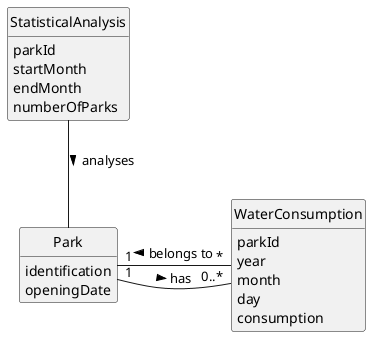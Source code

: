 @startuml
skinparam monochrome true
skinparam packageStyle rectangle
skinparam shadowing false

'left to right direction

skinparam classAttributeIconSize 0

hide circle
hide methods

'title Domain Model

class Park {
    identification
    openingDate
}

class WaterConsumption {
    parkId
    year
    month
    day
    consumption
}

class StatisticalAnalysis {
    parkId
    startMonth
    endMonth
    numberOfParks
}

Park "1" - "0..*" WaterConsumption : has >
WaterConsumption "*" -- "1" Park : belongs to >
StatisticalAnalysis -- Park : analyses >

@enduml
